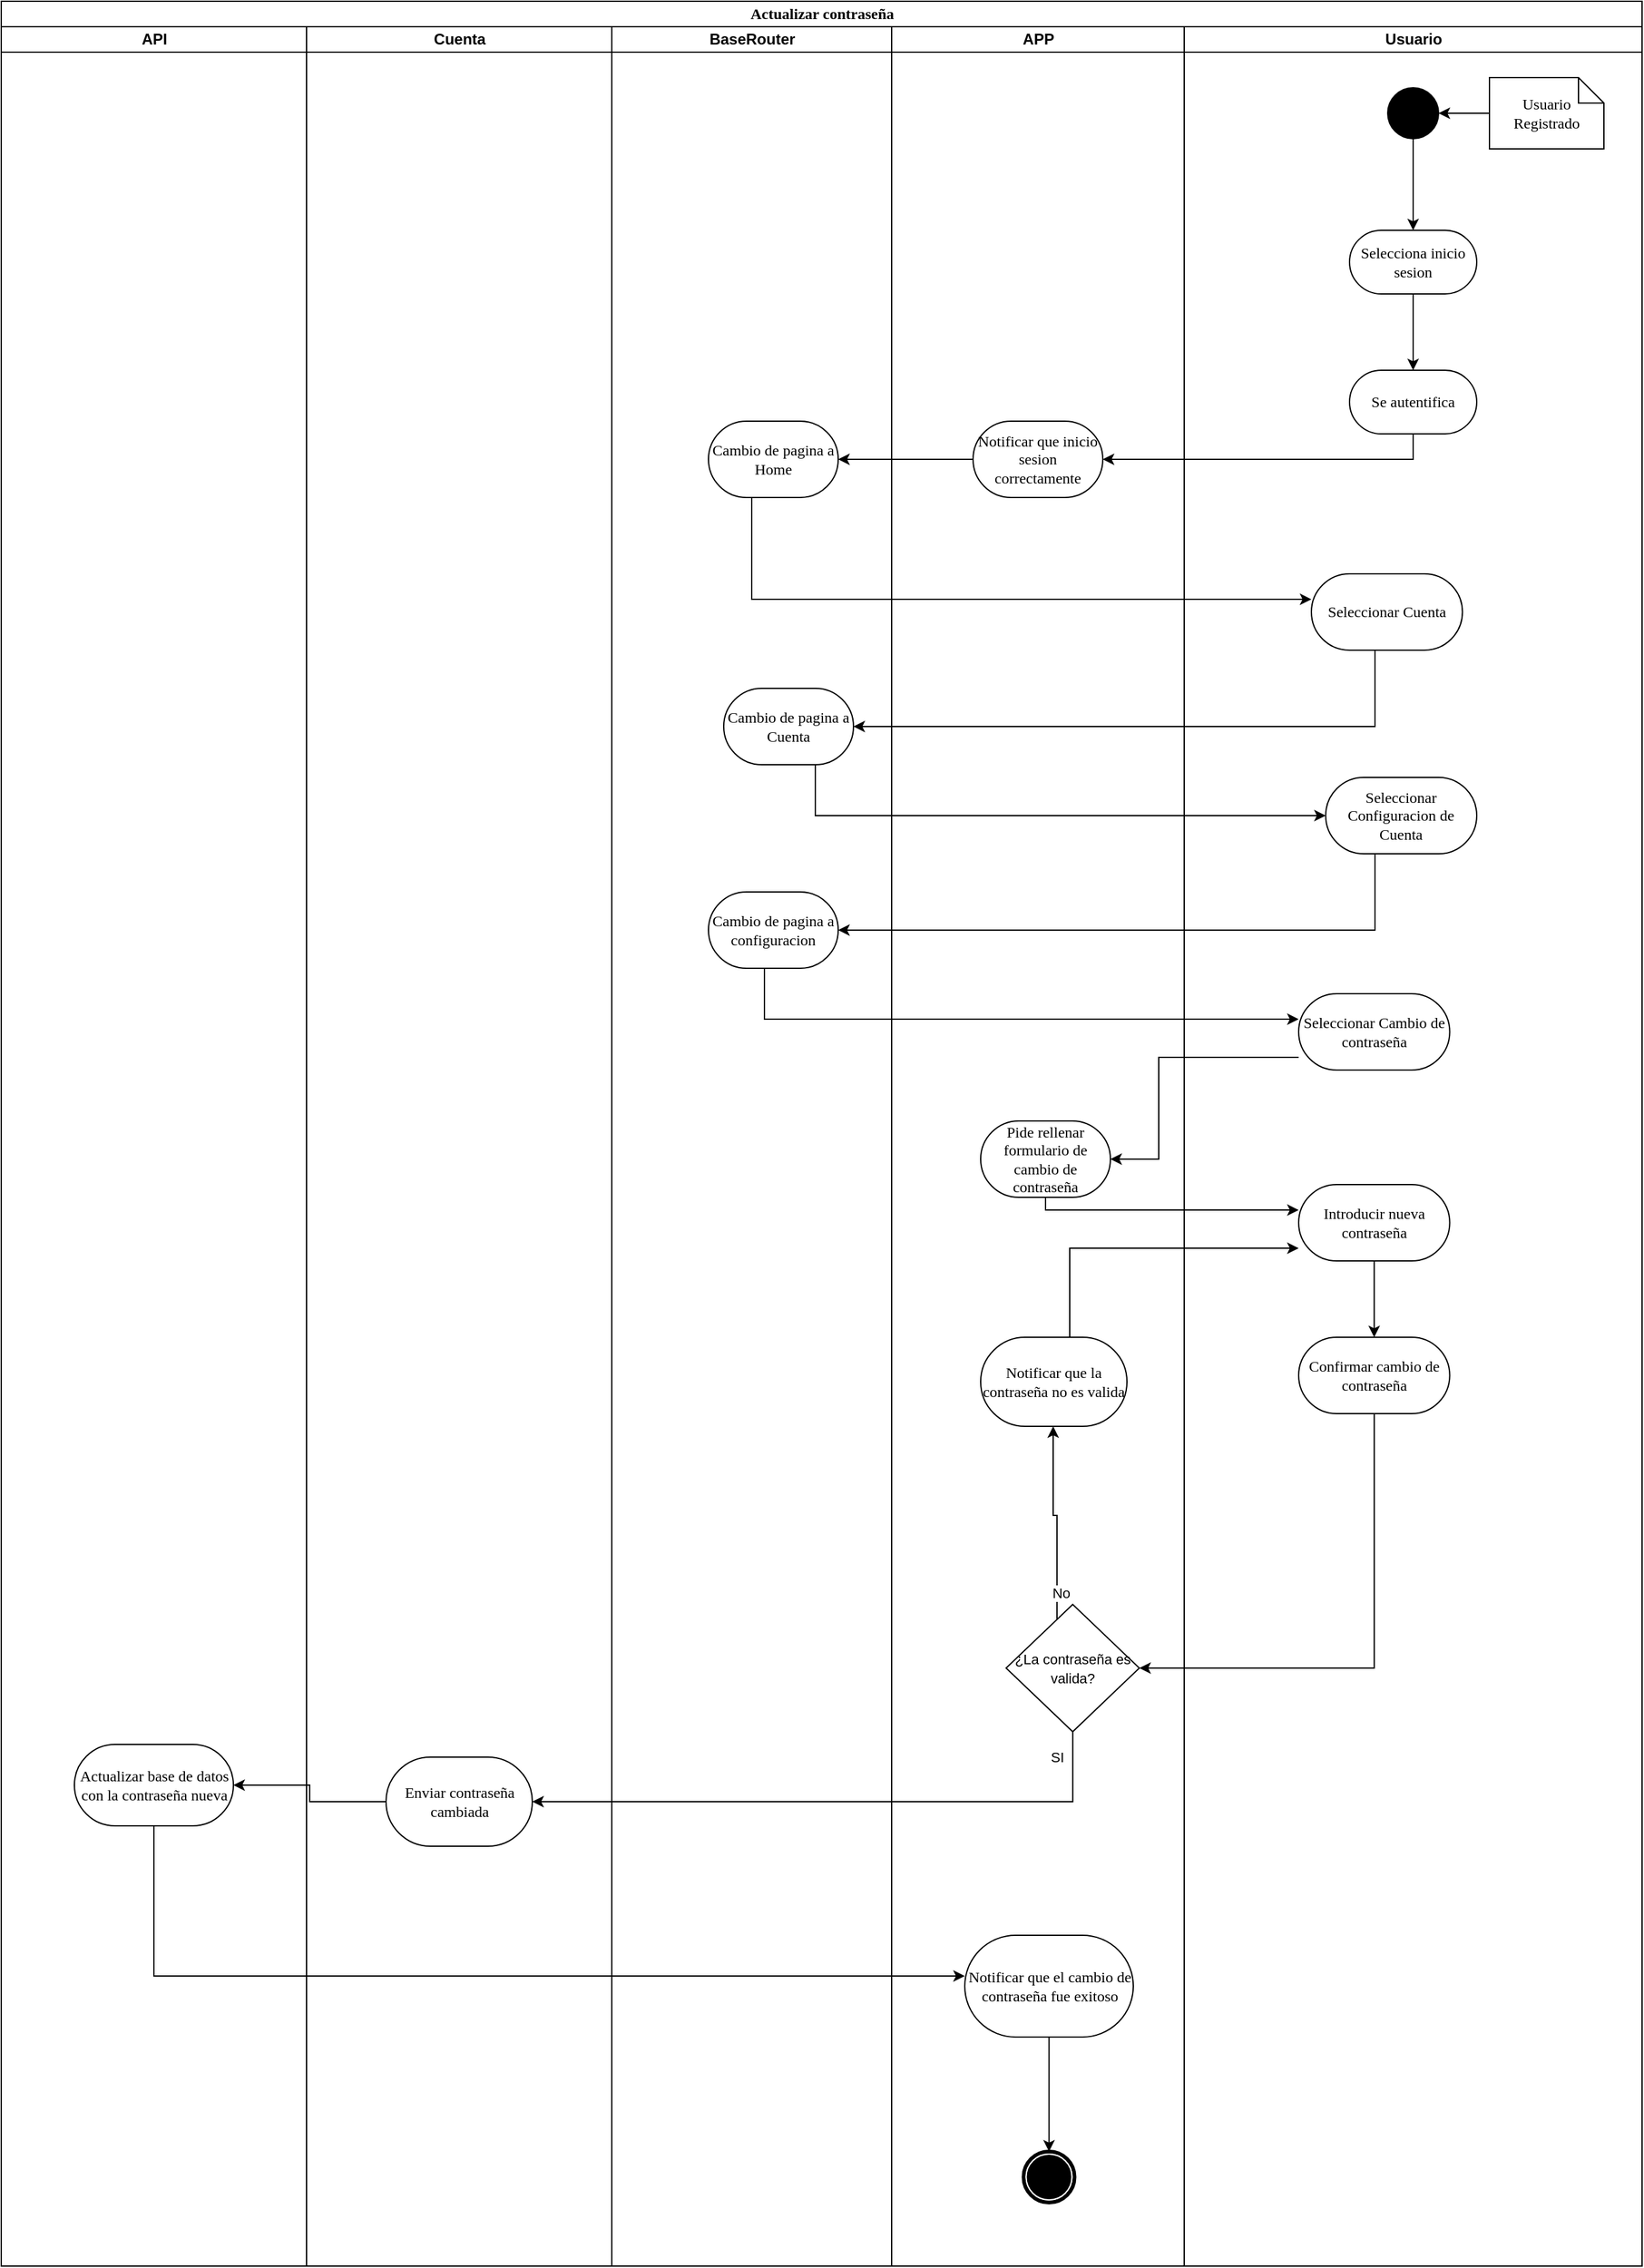 <mxfile version="24.7.17">
  <diagram name="Página-1" id="XVklmOQ_ffI0HY0bFErE">
    <mxGraphModel dx="1467" dy="847" grid="1" gridSize="10" guides="1" tooltips="1" connect="1" arrows="1" fold="1" page="1" pageScale="1" pageWidth="827" pageHeight="1169" math="0" shadow="0">
      <root>
        <mxCell id="0" />
        <mxCell id="1" parent="0" />
        <mxCell id="BQ4N9j2RJxe5oMDn88Q8-84" value="Actualizar contraseña" style="swimlane;html=1;childLayout=stackLayout;startSize=20;rounded=0;shadow=0;comic=0;labelBackgroundColor=none;strokeWidth=1;fontFamily=Verdana;fontSize=12;align=center;" vertex="1" parent="1">
          <mxGeometry x="100" y="20" width="1290" height="1780" as="geometry" />
        </mxCell>
        <mxCell id="BQ4N9j2RJxe5oMDn88Q8-85" value="API" style="swimlane;html=1;startSize=20;" vertex="1" parent="BQ4N9j2RJxe5oMDn88Q8-84">
          <mxGeometry y="20" width="240" height="1760" as="geometry" />
        </mxCell>
        <mxCell id="BQ4N9j2RJxe5oMDn88Q8-86" value="Actualizar base de datos con la contraseña nueva" style="rounded=1;whiteSpace=wrap;html=1;shadow=0;comic=0;labelBackgroundColor=none;strokeWidth=1;fontFamily=Verdana;fontSize=12;align=center;arcSize=50;" vertex="1" parent="BQ4N9j2RJxe5oMDn88Q8-85">
          <mxGeometry x="57.5" y="1350" width="125" height="64" as="geometry" />
        </mxCell>
        <mxCell id="BQ4N9j2RJxe5oMDn88Q8-87" style="edgeStyle=orthogonalEdgeStyle;rounded=0;orthogonalLoop=1;jettySize=auto;html=1;" edge="1" parent="BQ4N9j2RJxe5oMDn88Q8-84" source="BQ4N9j2RJxe5oMDn88Q8-121" target="BQ4N9j2RJxe5oMDn88Q8-105">
          <mxGeometry relative="1" as="geometry">
            <Array as="points">
              <mxPoint x="860" y="360" />
            </Array>
          </mxGeometry>
        </mxCell>
        <mxCell id="BQ4N9j2RJxe5oMDn88Q8-88" style="edgeStyle=orthogonalEdgeStyle;rounded=0;orthogonalLoop=1;jettySize=auto;html=1;" edge="1" parent="BQ4N9j2RJxe5oMDn88Q8-84" source="BQ4N9j2RJxe5oMDn88Q8-105" target="BQ4N9j2RJxe5oMDn88Q8-101">
          <mxGeometry relative="1" as="geometry" />
        </mxCell>
        <mxCell id="BQ4N9j2RJxe5oMDn88Q8-89" style="edgeStyle=orthogonalEdgeStyle;rounded=0;orthogonalLoop=1;jettySize=auto;html=1;" edge="1" parent="BQ4N9j2RJxe5oMDn88Q8-84" source="BQ4N9j2RJxe5oMDn88Q8-101" target="BQ4N9j2RJxe5oMDn88Q8-123">
          <mxGeometry relative="1" as="geometry">
            <Array as="points">
              <mxPoint x="590" y="470" />
            </Array>
          </mxGeometry>
        </mxCell>
        <mxCell id="BQ4N9j2RJxe5oMDn88Q8-90" style="edgeStyle=orthogonalEdgeStyle;rounded=0;orthogonalLoop=1;jettySize=auto;html=1;" edge="1" parent="BQ4N9j2RJxe5oMDn88Q8-84" source="BQ4N9j2RJxe5oMDn88Q8-123" target="BQ4N9j2RJxe5oMDn88Q8-102">
          <mxGeometry relative="1" as="geometry">
            <Array as="points">
              <mxPoint x="1080" y="570" />
            </Array>
          </mxGeometry>
        </mxCell>
        <mxCell id="BQ4N9j2RJxe5oMDn88Q8-91" style="edgeStyle=orthogonalEdgeStyle;rounded=0;orthogonalLoop=1;jettySize=auto;html=1;" edge="1" parent="BQ4N9j2RJxe5oMDn88Q8-84" source="BQ4N9j2RJxe5oMDn88Q8-102" target="BQ4N9j2RJxe5oMDn88Q8-122">
          <mxGeometry relative="1" as="geometry">
            <Array as="points">
              <mxPoint x="640" y="640" />
            </Array>
          </mxGeometry>
        </mxCell>
        <mxCell id="BQ4N9j2RJxe5oMDn88Q8-92" style="edgeStyle=orthogonalEdgeStyle;rounded=0;orthogonalLoop=1;jettySize=auto;html=1;" edge="1" parent="BQ4N9j2RJxe5oMDn88Q8-84" source="BQ4N9j2RJxe5oMDn88Q8-122" target="BQ4N9j2RJxe5oMDn88Q8-103">
          <mxGeometry relative="1" as="geometry">
            <Array as="points">
              <mxPoint x="1080" y="730" />
            </Array>
          </mxGeometry>
        </mxCell>
        <mxCell id="BQ4N9j2RJxe5oMDn88Q8-93" style="edgeStyle=orthogonalEdgeStyle;rounded=0;orthogonalLoop=1;jettySize=auto;html=1;" edge="1" parent="BQ4N9j2RJxe5oMDn88Q8-84" source="BQ4N9j2RJxe5oMDn88Q8-103" target="BQ4N9j2RJxe5oMDn88Q8-124">
          <mxGeometry relative="1" as="geometry">
            <Array as="points">
              <mxPoint x="600" y="800" />
            </Array>
          </mxGeometry>
        </mxCell>
        <mxCell id="BQ4N9j2RJxe5oMDn88Q8-94" style="edgeStyle=orthogonalEdgeStyle;rounded=0;orthogonalLoop=1;jettySize=auto;html=1;" edge="1" parent="BQ4N9j2RJxe5oMDn88Q8-84" source="BQ4N9j2RJxe5oMDn88Q8-124" target="BQ4N9j2RJxe5oMDn88Q8-106">
          <mxGeometry relative="1" as="geometry">
            <Array as="points">
              <mxPoint x="910" y="830" />
              <mxPoint x="910" y="910" />
            </Array>
          </mxGeometry>
        </mxCell>
        <mxCell id="BQ4N9j2RJxe5oMDn88Q8-95" style="edgeStyle=orthogonalEdgeStyle;rounded=0;orthogonalLoop=1;jettySize=auto;html=1;" edge="1" parent="BQ4N9j2RJxe5oMDn88Q8-84" source="BQ4N9j2RJxe5oMDn88Q8-106" target="BQ4N9j2RJxe5oMDn88Q8-126">
          <mxGeometry relative="1" as="geometry">
            <Array as="points">
              <mxPoint x="821" y="950" />
            </Array>
          </mxGeometry>
        </mxCell>
        <mxCell id="BQ4N9j2RJxe5oMDn88Q8-96" style="edgeStyle=orthogonalEdgeStyle;rounded=0;orthogonalLoop=1;jettySize=auto;html=1;" edge="1" parent="BQ4N9j2RJxe5oMDn88Q8-84" source="BQ4N9j2RJxe5oMDn88Q8-107" target="BQ4N9j2RJxe5oMDn88Q8-126">
          <mxGeometry relative="1" as="geometry">
            <Array as="points">
              <mxPoint x="840" y="980" />
            </Array>
          </mxGeometry>
        </mxCell>
        <mxCell id="BQ4N9j2RJxe5oMDn88Q8-97" style="edgeStyle=orthogonalEdgeStyle;rounded=0;orthogonalLoop=1;jettySize=auto;html=1;" edge="1" parent="BQ4N9j2RJxe5oMDn88Q8-84" source="BQ4N9j2RJxe5oMDn88Q8-127" target="BQ4N9j2RJxe5oMDn88Q8-110">
          <mxGeometry relative="1" as="geometry">
            <Array as="points">
              <mxPoint x="829" y="1310" />
            </Array>
          </mxGeometry>
        </mxCell>
        <mxCell id="BQ4N9j2RJxe5oMDn88Q8-98" value="Cuenta" style="swimlane;html=1;startSize=20;" vertex="1" parent="BQ4N9j2RJxe5oMDn88Q8-84">
          <mxGeometry x="240" y="20" width="240" height="1760" as="geometry" />
        </mxCell>
        <mxCell id="BQ4N9j2RJxe5oMDn88Q8-99" value="Enviar contraseña cambiada" style="rounded=1;whiteSpace=wrap;html=1;shadow=0;comic=0;labelBackgroundColor=none;strokeWidth=1;fontFamily=Verdana;fontSize=12;align=center;arcSize=50;" vertex="1" parent="BQ4N9j2RJxe5oMDn88Q8-98">
          <mxGeometry x="62.5" y="1360" width="115" height="70" as="geometry" />
        </mxCell>
        <mxCell id="BQ4N9j2RJxe5oMDn88Q8-100" value="BaseRouter" style="swimlane;html=1;startSize=20;" vertex="1" parent="BQ4N9j2RJxe5oMDn88Q8-84">
          <mxGeometry x="480" y="20" width="220" height="1760" as="geometry" />
        </mxCell>
        <mxCell id="BQ4N9j2RJxe5oMDn88Q8-101" value="Cambio de pagina a Home" style="rounded=1;whiteSpace=wrap;html=1;shadow=0;comic=0;labelBackgroundColor=none;strokeWidth=1;fontFamily=Verdana;fontSize=12;align=center;arcSize=50;" vertex="1" parent="BQ4N9j2RJxe5oMDn88Q8-100">
          <mxGeometry x="76" y="310" width="102" height="60" as="geometry" />
        </mxCell>
        <mxCell id="BQ4N9j2RJxe5oMDn88Q8-102" value="Cambio de pagina a Cuenta" style="rounded=1;whiteSpace=wrap;html=1;shadow=0;comic=0;labelBackgroundColor=none;strokeWidth=1;fontFamily=Verdana;fontSize=12;align=center;arcSize=50;" vertex="1" parent="BQ4N9j2RJxe5oMDn88Q8-100">
          <mxGeometry x="88" y="520" width="102" height="60" as="geometry" />
        </mxCell>
        <mxCell id="BQ4N9j2RJxe5oMDn88Q8-103" value="Cambio de pagina a configuracion" style="rounded=1;whiteSpace=wrap;html=1;shadow=0;comic=0;labelBackgroundColor=none;strokeWidth=1;fontFamily=Verdana;fontSize=12;align=center;arcSize=50;" vertex="1" parent="BQ4N9j2RJxe5oMDn88Q8-100">
          <mxGeometry x="76" y="680" width="102" height="60" as="geometry" />
        </mxCell>
        <mxCell id="BQ4N9j2RJxe5oMDn88Q8-104" value="APP" style="swimlane;html=1;startSize=20;" vertex="1" parent="BQ4N9j2RJxe5oMDn88Q8-84">
          <mxGeometry x="700" y="20" width="230" height="1760" as="geometry" />
        </mxCell>
        <mxCell id="BQ4N9j2RJxe5oMDn88Q8-105" value="Notificar que inicio sesion correctamente" style="rounded=1;whiteSpace=wrap;html=1;shadow=0;comic=0;labelBackgroundColor=none;strokeWidth=1;fontFamily=Verdana;fontSize=12;align=center;arcSize=50;" vertex="1" parent="BQ4N9j2RJxe5oMDn88Q8-104">
          <mxGeometry x="64" y="310" width="102" height="60" as="geometry" />
        </mxCell>
        <mxCell id="BQ4N9j2RJxe5oMDn88Q8-106" value="Pide rellenar formulario de cambio de contraseña" style="rounded=1;whiteSpace=wrap;html=1;shadow=0;comic=0;labelBackgroundColor=none;strokeWidth=1;fontFamily=Verdana;fontSize=12;align=center;arcSize=50;" vertex="1" parent="BQ4N9j2RJxe5oMDn88Q8-104">
          <mxGeometry x="70" y="860" width="102" height="60" as="geometry" />
        </mxCell>
        <mxCell id="BQ4N9j2RJxe5oMDn88Q8-107" value="Notificar que la contraseña no es valida" style="rounded=1;whiteSpace=wrap;html=1;shadow=0;comic=0;labelBackgroundColor=none;strokeWidth=1;fontFamily=Verdana;fontSize=12;align=center;arcSize=50;" vertex="1" parent="BQ4N9j2RJxe5oMDn88Q8-104">
          <mxGeometry x="70" y="1030" width="115" height="70" as="geometry" />
        </mxCell>
        <mxCell id="BQ4N9j2RJxe5oMDn88Q8-108" style="edgeStyle=orthogonalEdgeStyle;rounded=0;orthogonalLoop=1;jettySize=auto;html=1;" edge="1" parent="BQ4N9j2RJxe5oMDn88Q8-104" source="BQ4N9j2RJxe5oMDn88Q8-110" target="BQ4N9j2RJxe5oMDn88Q8-107">
          <mxGeometry relative="1" as="geometry">
            <Array as="points">
              <mxPoint x="130" y="1170" />
              <mxPoint x="127" y="1170" />
            </Array>
          </mxGeometry>
        </mxCell>
        <mxCell id="BQ4N9j2RJxe5oMDn88Q8-109" value="No" style="edgeLabel;html=1;align=center;verticalAlign=middle;resizable=0;points=[];" vertex="1" connectable="0" parent="BQ4N9j2RJxe5oMDn88Q8-108">
          <mxGeometry x="-0.19" y="-3" relative="1" as="geometry">
            <mxPoint y="41" as="offset" />
          </mxGeometry>
        </mxCell>
        <mxCell id="BQ4N9j2RJxe5oMDn88Q8-110" value="&lt;font style=&quot;font-size: 11px;&quot;&gt;¿La contraseña es valida?&lt;/font&gt;" style="rhombus;whiteSpace=wrap;html=1;align=center;" vertex="1" parent="BQ4N9j2RJxe5oMDn88Q8-104">
          <mxGeometry x="90" y="1240" width="104.75" height="100" as="geometry" />
        </mxCell>
        <mxCell id="BQ4N9j2RJxe5oMDn88Q8-111" style="edgeStyle=orthogonalEdgeStyle;rounded=0;orthogonalLoop=1;jettySize=auto;html=1;" edge="1" parent="BQ4N9j2RJxe5oMDn88Q8-104" source="BQ4N9j2RJxe5oMDn88Q8-112" target="BQ4N9j2RJxe5oMDn88Q8-113">
          <mxGeometry relative="1" as="geometry" />
        </mxCell>
        <mxCell id="BQ4N9j2RJxe5oMDn88Q8-112" value="Notificar que el cambio de contraseña fue exitoso" style="rounded=1;whiteSpace=wrap;html=1;shadow=0;comic=0;labelBackgroundColor=none;strokeWidth=1;fontFamily=Verdana;fontSize=12;align=center;arcSize=50;" vertex="1" parent="BQ4N9j2RJxe5oMDn88Q8-104">
          <mxGeometry x="57.5" y="1500" width="132.5" height="80" as="geometry" />
        </mxCell>
        <mxCell id="BQ4N9j2RJxe5oMDn88Q8-113" value="" style="shape=mxgraph.bpmn.shape;html=1;verticalLabelPosition=bottom;labelBackgroundColor=#ffffff;verticalAlign=top;perimeter=ellipsePerimeter;outline=end;symbol=terminate;rounded=0;shadow=0;comic=0;strokeWidth=1;fontFamily=Verdana;fontSize=12;align=center;direction=south;" vertex="1" parent="BQ4N9j2RJxe5oMDn88Q8-104">
          <mxGeometry x="103.75" y="1670" width="40" height="40" as="geometry" />
        </mxCell>
        <mxCell id="BQ4N9j2RJxe5oMDn88Q8-114" value="Usuario" style="swimlane;html=1;startSize=20;" vertex="1" parent="BQ4N9j2RJxe5oMDn88Q8-84">
          <mxGeometry x="930" y="20" width="360" height="1760" as="geometry" />
        </mxCell>
        <mxCell id="BQ4N9j2RJxe5oMDn88Q8-115" style="edgeStyle=orthogonalEdgeStyle;rounded=0;orthogonalLoop=1;jettySize=auto;html=1;" edge="1" parent="BQ4N9j2RJxe5oMDn88Q8-114" source="BQ4N9j2RJxe5oMDn88Q8-116" target="BQ4N9j2RJxe5oMDn88Q8-118">
          <mxGeometry relative="1" as="geometry" />
        </mxCell>
        <mxCell id="BQ4N9j2RJxe5oMDn88Q8-116" value="Usuario Registrado" style="shape=note;whiteSpace=wrap;html=1;rounded=0;shadow=0;comic=0;labelBackgroundColor=none;strokeWidth=1;fontFamily=Verdana;fontSize=12;align=center;size=20;" vertex="1" parent="BQ4N9j2RJxe5oMDn88Q8-114">
          <mxGeometry x="240" y="40" width="90" height="56" as="geometry" />
        </mxCell>
        <mxCell id="BQ4N9j2RJxe5oMDn88Q8-117" style="edgeStyle=orthogonalEdgeStyle;rounded=0;orthogonalLoop=1;jettySize=auto;html=1;" edge="1" parent="BQ4N9j2RJxe5oMDn88Q8-114" source="BQ4N9j2RJxe5oMDn88Q8-118" target="BQ4N9j2RJxe5oMDn88Q8-120">
          <mxGeometry relative="1" as="geometry" />
        </mxCell>
        <mxCell id="BQ4N9j2RJxe5oMDn88Q8-118" value="" style="ellipse;whiteSpace=wrap;html=1;rounded=0;shadow=0;comic=0;labelBackgroundColor=none;strokeWidth=1;fillColor=#000000;fontFamily=Verdana;fontSize=12;align=center;" vertex="1" parent="BQ4N9j2RJxe5oMDn88Q8-114">
          <mxGeometry x="160" y="48" width="40" height="40" as="geometry" />
        </mxCell>
        <mxCell id="BQ4N9j2RJxe5oMDn88Q8-119" style="edgeStyle=orthogonalEdgeStyle;rounded=0;orthogonalLoop=1;jettySize=auto;html=1;" edge="1" parent="BQ4N9j2RJxe5oMDn88Q8-114" source="BQ4N9j2RJxe5oMDn88Q8-120" target="BQ4N9j2RJxe5oMDn88Q8-121">
          <mxGeometry relative="1" as="geometry" />
        </mxCell>
        <mxCell id="BQ4N9j2RJxe5oMDn88Q8-120" value="Selecciona inicio sesion" style="rounded=1;whiteSpace=wrap;html=1;shadow=0;comic=0;labelBackgroundColor=none;strokeWidth=1;fontFamily=Verdana;fontSize=12;align=center;arcSize=50;" vertex="1" parent="BQ4N9j2RJxe5oMDn88Q8-114">
          <mxGeometry x="130" y="160" width="100" height="50" as="geometry" />
        </mxCell>
        <mxCell id="BQ4N9j2RJxe5oMDn88Q8-121" value="Se autentifica" style="rounded=1;whiteSpace=wrap;html=1;shadow=0;comic=0;labelBackgroundColor=none;strokeWidth=1;fontFamily=Verdana;fontSize=12;align=center;arcSize=50;" vertex="1" parent="BQ4N9j2RJxe5oMDn88Q8-114">
          <mxGeometry x="130" y="270" width="100" height="50" as="geometry" />
        </mxCell>
        <mxCell id="BQ4N9j2RJxe5oMDn88Q8-122" value="Seleccionar Configuracion de Cuenta" style="rounded=1;whiteSpace=wrap;html=1;shadow=0;comic=0;labelBackgroundColor=none;strokeWidth=1;fontFamily=Verdana;fontSize=12;align=center;arcSize=50;" vertex="1" parent="BQ4N9j2RJxe5oMDn88Q8-114">
          <mxGeometry x="111.25" y="590" width="118.75" height="60" as="geometry" />
        </mxCell>
        <mxCell id="BQ4N9j2RJxe5oMDn88Q8-123" value="Seleccionar Cuenta" style="rounded=1;whiteSpace=wrap;html=1;shadow=0;comic=0;labelBackgroundColor=none;strokeWidth=1;fontFamily=Verdana;fontSize=12;align=center;arcSize=50;" vertex="1" parent="BQ4N9j2RJxe5oMDn88Q8-114">
          <mxGeometry x="100" y="430" width="118.75" height="60" as="geometry" />
        </mxCell>
        <mxCell id="BQ4N9j2RJxe5oMDn88Q8-124" value="Seleccionar Cambio de contraseña" style="rounded=1;whiteSpace=wrap;html=1;shadow=0;comic=0;labelBackgroundColor=none;strokeWidth=1;fontFamily=Verdana;fontSize=12;align=center;arcSize=50;" vertex="1" parent="BQ4N9j2RJxe5oMDn88Q8-114">
          <mxGeometry x="90" y="760" width="118.75" height="60" as="geometry" />
        </mxCell>
        <mxCell id="BQ4N9j2RJxe5oMDn88Q8-125" style="edgeStyle=orthogonalEdgeStyle;rounded=0;orthogonalLoop=1;jettySize=auto;html=1;" edge="1" parent="BQ4N9j2RJxe5oMDn88Q8-114" source="BQ4N9j2RJxe5oMDn88Q8-126" target="BQ4N9j2RJxe5oMDn88Q8-127">
          <mxGeometry relative="1" as="geometry" />
        </mxCell>
        <mxCell id="BQ4N9j2RJxe5oMDn88Q8-126" value="Introducir nueva contraseña" style="rounded=1;whiteSpace=wrap;html=1;shadow=0;comic=0;labelBackgroundColor=none;strokeWidth=1;fontFamily=Verdana;fontSize=12;align=center;arcSize=50;" vertex="1" parent="BQ4N9j2RJxe5oMDn88Q8-114">
          <mxGeometry x="90" y="910" width="118.75" height="60" as="geometry" />
        </mxCell>
        <mxCell id="BQ4N9j2RJxe5oMDn88Q8-127" value="Confirmar cambio de contraseña" style="rounded=1;whiteSpace=wrap;html=1;shadow=0;comic=0;labelBackgroundColor=none;strokeWidth=1;fontFamily=Verdana;fontSize=12;align=center;arcSize=50;" vertex="1" parent="BQ4N9j2RJxe5oMDn88Q8-114">
          <mxGeometry x="90" y="1030" width="118.75" height="60" as="geometry" />
        </mxCell>
        <mxCell id="BQ4N9j2RJxe5oMDn88Q8-128" style="edgeStyle=orthogonalEdgeStyle;rounded=0;orthogonalLoop=1;jettySize=auto;html=1;" edge="1" parent="BQ4N9j2RJxe5oMDn88Q8-84" source="BQ4N9j2RJxe5oMDn88Q8-110" target="BQ4N9j2RJxe5oMDn88Q8-99">
          <mxGeometry relative="1" as="geometry">
            <Array as="points">
              <mxPoint x="842" y="1415" />
            </Array>
          </mxGeometry>
        </mxCell>
        <mxCell id="BQ4N9j2RJxe5oMDn88Q8-129" value="SI" style="edgeLabel;html=1;align=center;verticalAlign=middle;resizable=0;points=[];" vertex="1" connectable="0" parent="BQ4N9j2RJxe5oMDn88Q8-128">
          <mxGeometry x="-0.477" y="7" relative="1" as="geometry">
            <mxPoint x="58" y="-42" as="offset" />
          </mxGeometry>
        </mxCell>
        <mxCell id="BQ4N9j2RJxe5oMDn88Q8-130" style="edgeStyle=orthogonalEdgeStyle;rounded=0;orthogonalLoop=1;jettySize=auto;html=1;" edge="1" parent="BQ4N9j2RJxe5oMDn88Q8-84" source="BQ4N9j2RJxe5oMDn88Q8-99" target="BQ4N9j2RJxe5oMDn88Q8-86">
          <mxGeometry relative="1" as="geometry" />
        </mxCell>
        <mxCell id="BQ4N9j2RJxe5oMDn88Q8-131" style="edgeStyle=orthogonalEdgeStyle;rounded=0;orthogonalLoop=1;jettySize=auto;html=1;" edge="1" parent="BQ4N9j2RJxe5oMDn88Q8-84" source="BQ4N9j2RJxe5oMDn88Q8-86" target="BQ4N9j2RJxe5oMDn88Q8-112">
          <mxGeometry relative="1" as="geometry">
            <Array as="points">
              <mxPoint x="120" y="1552" />
            </Array>
          </mxGeometry>
        </mxCell>
      </root>
    </mxGraphModel>
  </diagram>
</mxfile>
